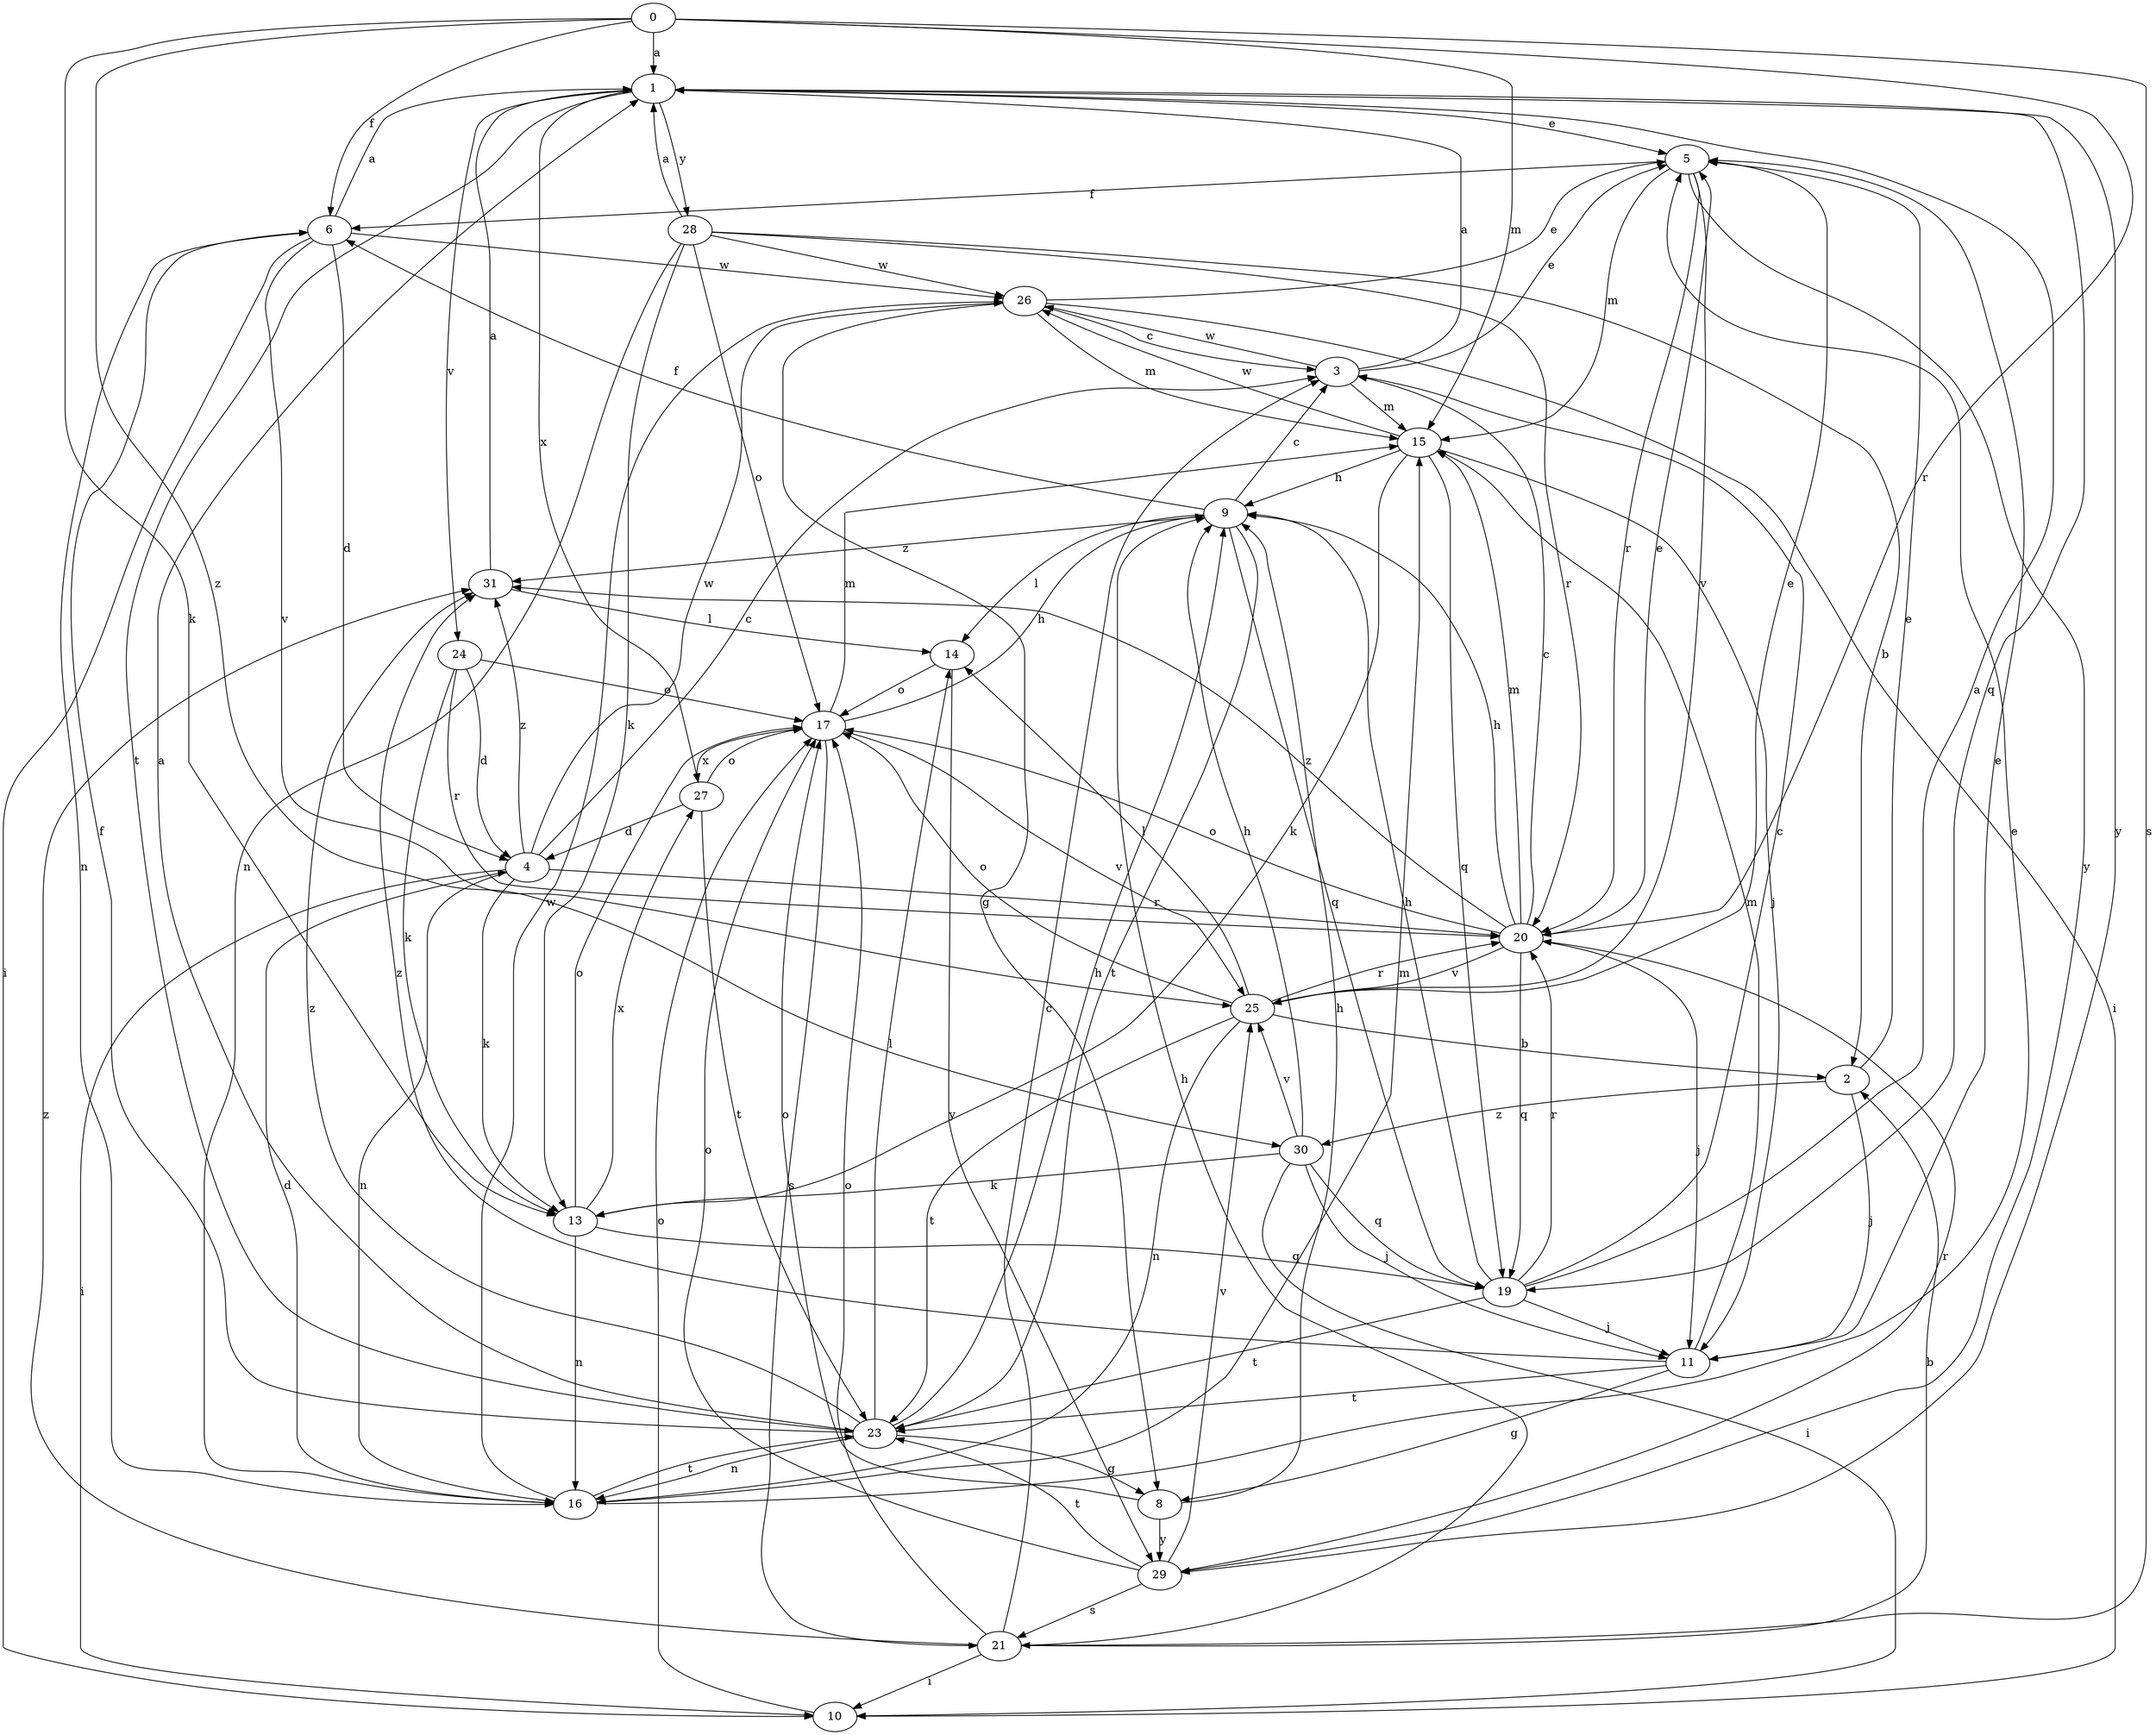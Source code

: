 strict digraph  {
0;
1;
2;
3;
4;
5;
6;
8;
9;
10;
11;
13;
14;
15;
16;
17;
19;
20;
21;
23;
24;
25;
26;
27;
28;
29;
30;
31;
0 -> 1  [label=a];
0 -> 6  [label=f];
0 -> 13  [label=k];
0 -> 15  [label=m];
0 -> 20  [label=r];
0 -> 21  [label=s];
0 -> 30  [label=z];
1 -> 5  [label=e];
1 -> 19  [label=q];
1 -> 23  [label=t];
1 -> 24  [label=v];
1 -> 27  [label=x];
1 -> 28  [label=y];
1 -> 29  [label=y];
2 -> 5  [label=e];
2 -> 11  [label=j];
2 -> 30  [label=z];
3 -> 1  [label=a];
3 -> 5  [label=e];
3 -> 15  [label=m];
3 -> 26  [label=w];
4 -> 3  [label=c];
4 -> 10  [label=i];
4 -> 13  [label=k];
4 -> 16  [label=n];
4 -> 20  [label=r];
4 -> 26  [label=w];
4 -> 31  [label=z];
5 -> 6  [label=f];
5 -> 15  [label=m];
5 -> 20  [label=r];
5 -> 25  [label=v];
5 -> 29  [label=y];
6 -> 1  [label=a];
6 -> 4  [label=d];
6 -> 10  [label=i];
6 -> 16  [label=n];
6 -> 25  [label=v];
6 -> 26  [label=w];
8 -> 9  [label=h];
8 -> 17  [label=o];
8 -> 29  [label=y];
9 -> 3  [label=c];
9 -> 6  [label=f];
9 -> 14  [label=l];
9 -> 19  [label=q];
9 -> 23  [label=t];
9 -> 31  [label=z];
10 -> 17  [label=o];
11 -> 5  [label=e];
11 -> 8  [label=g];
11 -> 15  [label=m];
11 -> 23  [label=t];
11 -> 31  [label=z];
13 -> 16  [label=n];
13 -> 17  [label=o];
13 -> 19  [label=q];
13 -> 27  [label=x];
14 -> 17  [label=o];
14 -> 29  [label=y];
15 -> 9  [label=h];
15 -> 11  [label=j];
15 -> 13  [label=k];
15 -> 19  [label=q];
15 -> 26  [label=w];
16 -> 4  [label=d];
16 -> 5  [label=e];
16 -> 15  [label=m];
16 -> 23  [label=t];
16 -> 26  [label=w];
17 -> 9  [label=h];
17 -> 15  [label=m];
17 -> 21  [label=s];
17 -> 25  [label=v];
17 -> 27  [label=x];
19 -> 1  [label=a];
19 -> 3  [label=c];
19 -> 9  [label=h];
19 -> 11  [label=j];
19 -> 20  [label=r];
19 -> 23  [label=t];
20 -> 3  [label=c];
20 -> 5  [label=e];
20 -> 9  [label=h];
20 -> 11  [label=j];
20 -> 15  [label=m];
20 -> 17  [label=o];
20 -> 19  [label=q];
20 -> 25  [label=v];
20 -> 31  [label=z];
21 -> 2  [label=b];
21 -> 3  [label=c];
21 -> 9  [label=h];
21 -> 10  [label=i];
21 -> 17  [label=o];
21 -> 31  [label=z];
23 -> 1  [label=a];
23 -> 6  [label=f];
23 -> 8  [label=g];
23 -> 9  [label=h];
23 -> 14  [label=l];
23 -> 16  [label=n];
23 -> 31  [label=z];
24 -> 4  [label=d];
24 -> 13  [label=k];
24 -> 17  [label=o];
24 -> 20  [label=r];
25 -> 2  [label=b];
25 -> 5  [label=e];
25 -> 14  [label=l];
25 -> 16  [label=n];
25 -> 17  [label=o];
25 -> 20  [label=r];
25 -> 23  [label=t];
26 -> 3  [label=c];
26 -> 5  [label=e];
26 -> 8  [label=g];
26 -> 10  [label=i];
26 -> 15  [label=m];
27 -> 4  [label=d];
27 -> 17  [label=o];
27 -> 23  [label=t];
28 -> 1  [label=a];
28 -> 2  [label=b];
28 -> 13  [label=k];
28 -> 16  [label=n];
28 -> 17  [label=o];
28 -> 20  [label=r];
28 -> 26  [label=w];
29 -> 17  [label=o];
29 -> 20  [label=r];
29 -> 21  [label=s];
29 -> 23  [label=t];
29 -> 25  [label=v];
30 -> 9  [label=h];
30 -> 10  [label=i];
30 -> 11  [label=j];
30 -> 13  [label=k];
30 -> 19  [label=q];
30 -> 25  [label=v];
31 -> 1  [label=a];
31 -> 14  [label=l];
}
